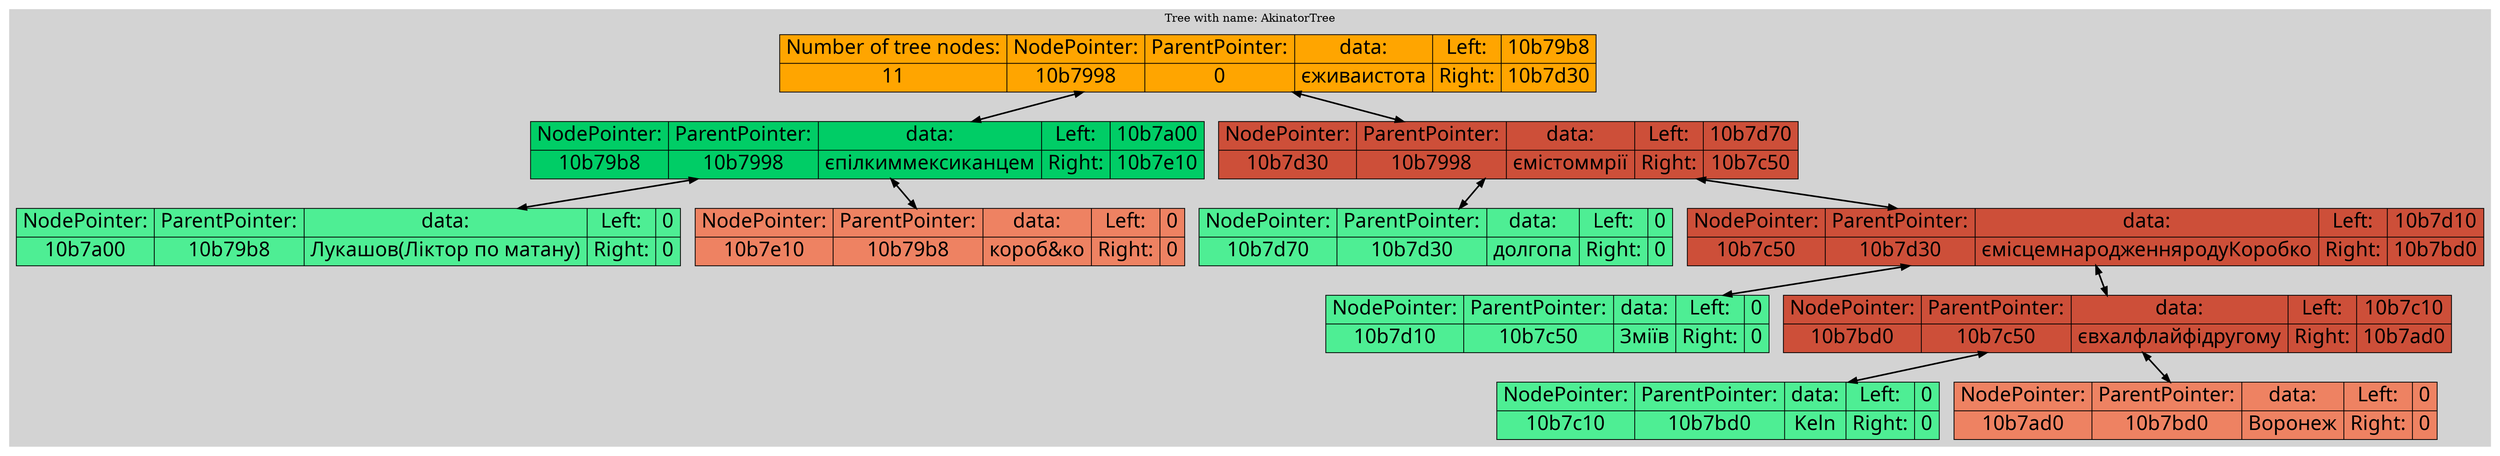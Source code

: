 digraph G{
node [fontname="Lobster", fontsize=25];
rankdir=HR;
subgraph clusterlist {
style=filled;
color=lightgrey;
17529240 [shape=record, label="{Number of tree nodes: | 11} | {NodePointer:  | 10b7998} | {ParentPointer: | 0} | {data: | є жива истота} | {Left: | Right:} | {10b79b8 | 10b7d30}",style="filled",fillcolor="orange"];
17529240->17529272[dir="both";style="bold"];
17529240->17530160[dir="both";style="bold"];
17530160 [shape=record, label="{NodePointer:  | 10b7d30} | {ParentPointer: | 10b7998} | {data: | є містом мрії} | {Left: | Right:} | {10b7d70 | 10b7c50}",style="filled",fillcolor="tomato3"];
17530160->17530224[dir="both";style="bold"];
17530160->17529936[dir="both";style="bold"];
17529936 [shape=record, label="{NodePointer:  | 10b7c50} | {ParentPointer: | 10b7d30} | {data: | є місцем народження роду Коробко} | {Left: | Right:} | {10b7d10 | 10b7bd0}",style="filled",fillcolor="tomato3"];
17529936->17530128[dir="both";style="bold"];
17529936->17529808[dir="both";style="bold"];
17529808 [shape=record, label="{NodePointer:  | 10b7bd0} | {ParentPointer: | 10b7c50} | {data: | є в халф лайфі другому} | {Left: | Right:} | {10b7c10 | 10b7ad0}",style="filled",fillcolor="tomato3"];
17529808->17529872[dir="both";style="bold"];
17529808->17529552[dir="both";style="bold"];
17529552 [shape=record, label="{NodePointer:  | 10b7ad0} | {ParentPointer: | 10b7bd0} | {data: | Воронеж} | {Left: | Right:} | {0 | 0}",style="filled",fillcolor="salmon2"];
17529872 [shape=record, label="{NodePointer:  | 10b7c10} | {ParentPointer: | 10b7bd0} | {data: | Keln} | {Left: | Right:} | {0 | 0}",style="filled",fillcolor="seagreen2"];
17530128 [shape=record, label="{NodePointer:  | 10b7d10} | {ParentPointer: | 10b7c50} | {data: | Зміїв} | {Left: | Right:} | {0 | 0}",style="filled",fillcolor="seagreen2"];
17530224 [shape=record, label="{NodePointer:  | 10b7d70} | {ParentPointer: | 10b7d30} | {data: | долгопа} | {Left: | Right:} | {0 | 0}",style="filled",fillcolor="seagreen2"];
17529272 [shape=record, label="{NodePointer:  | 10b79b8} | {ParentPointer: | 10b7998} | {data: | є пілким мексиканцем} | {Left: | Right:} | {10b7a00 | 10b7e10}",style="filled",fillcolor="springgreen3"];
17529272->17529344[dir="both";style="bold"];
17529272->17530384[dir="both";style="bold"];
17530384 [shape=record, label="{NodePointer:  | 10b7e10} | {ParentPointer: | 10b79b8} | {data: | короб&ко} | {Left: | Right:} | {0 | 0}",style="filled",fillcolor="salmon2"];
17529344 [shape=record, label="{NodePointer:  | 10b7a00} | {ParentPointer: | 10b79b8} | {data: | Лукашов(Ліктор по матану)} | {Left: | Right:} | {0 | 0}",style="filled",fillcolor="seagreen2"];
label = "Tree with name: AkinatorTree"}
}
